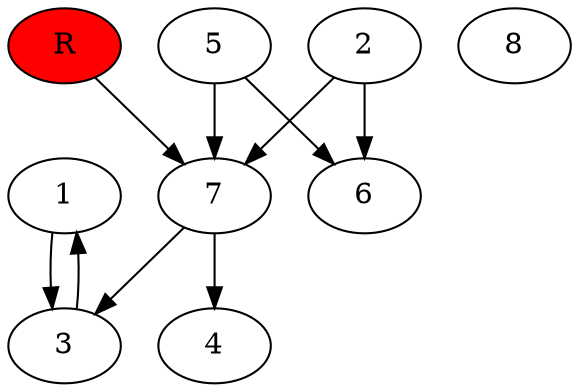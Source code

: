 digraph prb10834 {
	1
	2
	3
	4
	5
	6
	7
	8
	R [fillcolor="#ff0000" style=filled]
	1 -> 3
	2 -> 6
	2 -> 7
	3 -> 1
	5 -> 6
	5 -> 7
	7 -> 3
	7 -> 4
	R -> 7
}
